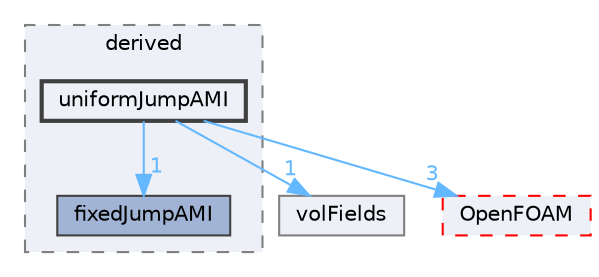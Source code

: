 digraph "src/finiteVolume/fields/fvPatchFields/derived/uniformJumpAMI"
{
 // LATEX_PDF_SIZE
  bgcolor="transparent";
  edge [fontname=Helvetica,fontsize=10,labelfontname=Helvetica,labelfontsize=10];
  node [fontname=Helvetica,fontsize=10,shape=box,height=0.2,width=0.4];
  compound=true
  subgraph clusterdir_ece9aa6b5af9a7776a75b0c1993b0910 {
    graph [ bgcolor="#edf0f7", pencolor="grey50", label="derived", fontname=Helvetica,fontsize=10 style="filled,dashed", URL="dir_ece9aa6b5af9a7776a75b0c1993b0910.html",tooltip=""]
  dir_46210acd5fc09e56ba9cc6eea9acc32d [label="fixedJumpAMI", fillcolor="#a2b4d6", color="grey25", style="filled", URL="dir_46210acd5fc09e56ba9cc6eea9acc32d.html",tooltip=""];
  dir_32dcbdce771c03f3965b40cf4d54b3d1 [label="uniformJumpAMI", fillcolor="#edf0f7", color="grey25", style="filled,bold", URL="dir_32dcbdce771c03f3965b40cf4d54b3d1.html",tooltip=""];
  }
  dir_bd8bf7fa65467c460a50eacc456ce356 [label="volFields", fillcolor="#edf0f7", color="grey50", style="filled", URL="dir_bd8bf7fa65467c460a50eacc456ce356.html",tooltip=""];
  dir_c5473ff19b20e6ec4dfe5c310b3778a8 [label="OpenFOAM", fillcolor="#edf0f7", color="red", style="filled,dashed", URL="dir_c5473ff19b20e6ec4dfe5c310b3778a8.html",tooltip=""];
  dir_32dcbdce771c03f3965b40cf4d54b3d1->dir_46210acd5fc09e56ba9cc6eea9acc32d [headlabel="1", labeldistance=1.5 headhref="dir_004220_001408.html" href="dir_004220_001408.html" color="steelblue1" fontcolor="steelblue1"];
  dir_32dcbdce771c03f3965b40cf4d54b3d1->dir_bd8bf7fa65467c460a50eacc456ce356 [headlabel="1", labeldistance=1.5 headhref="dir_004220_004295.html" href="dir_004220_004295.html" color="steelblue1" fontcolor="steelblue1"];
  dir_32dcbdce771c03f3965b40cf4d54b3d1->dir_c5473ff19b20e6ec4dfe5c310b3778a8 [headlabel="3", labeldistance=1.5 headhref="dir_004220_002695.html" href="dir_004220_002695.html" color="steelblue1" fontcolor="steelblue1"];
}
